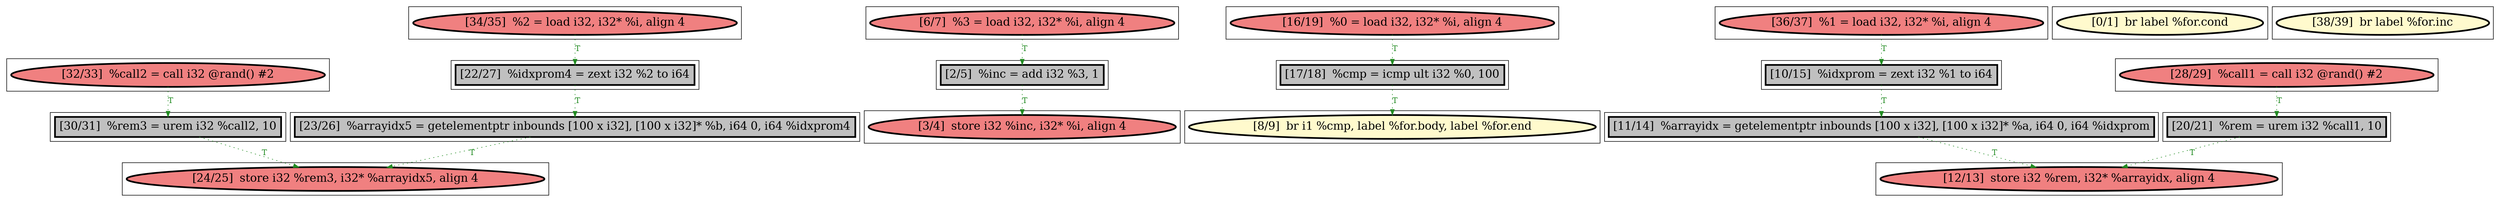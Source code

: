 
digraph G {



node368->node370 [style=dotted,color=forestgreen,label="T",fontcolor=forestgreen ]
node356->node359 [style=dotted,color=forestgreen,label="T",fontcolor=forestgreen ]
node371->node361 [style=dotted,color=forestgreen,label="T",fontcolor=forestgreen ]
node357->node356 [style=dotted,color=forestgreen,label="T",fontcolor=forestgreen ]
node365->node372 [style=dotted,color=forestgreen,label="T",fontcolor=forestgreen ]
node369->node362 [style=dotted,color=forestgreen,label="T",fontcolor=forestgreen ]
node366->node360 [style=dotted,color=forestgreen,label="T",fontcolor=forestgreen ]
node363->node368 [style=dotted,color=forestgreen,label="T",fontcolor=forestgreen ]
node370->node367 [style=dotted,color=forestgreen,label="T",fontcolor=forestgreen ]
node360->node367 [style=dotted,color=forestgreen,label="T",fontcolor=forestgreen ]
node374->node362 [style=dotted,color=forestgreen,label="T",fontcolor=forestgreen ]
node372->node374 [style=dotted,color=forestgreen,label="T",fontcolor=forestgreen ]
node358->node369 [style=dotted,color=forestgreen,label="T",fontcolor=forestgreen ]
node361->node373 [style=dotted,color=forestgreen,label="T",fontcolor=forestgreen ]


subgraph cluster18 {


node373 [penwidth=3.0,fontsize=20,fillcolor=lemonchiffon,label="[8/9]  br i1 %cmp, label %for.body, label %for.end",shape=ellipse,style=filled ]



}

subgraph cluster16 {


node371 [penwidth=3.0,fontsize=20,fillcolor=lightcoral,label="[16/19]  %0 = load i32, i32* %i, align 4",shape=ellipse,style=filled ]



}

subgraph cluster17 {


node372 [penwidth=3.0,fontsize=20,fillcolor=grey,label="[10/15]  %idxprom = zext i32 %1 to i64",shape=rectangle,style=filled ]



}

subgraph cluster4 {


node359 [penwidth=3.0,fontsize=20,fillcolor=lightcoral,label="[3/4]  store i32 %inc, i32* %i, align 4",shape=ellipse,style=filled ]



}

subgraph cluster3 {


node358 [penwidth=3.0,fontsize=20,fillcolor=lightcoral,label="[28/29]  %call1 = call i32 @rand() #2",shape=ellipse,style=filled ]



}

subgraph cluster2 {


node357 [penwidth=3.0,fontsize=20,fillcolor=lightcoral,label="[6/7]  %3 = load i32, i32* %i, align 4",shape=ellipse,style=filled ]



}

subgraph cluster1 {


node356 [penwidth=3.0,fontsize=20,fillcolor=grey,label="[2/5]  %inc = add i32 %3, 1",shape=rectangle,style=filled ]



}

subgraph cluster12 {


node367 [penwidth=3.0,fontsize=20,fillcolor=lightcoral,label="[24/25]  store i32 %rem3, i32* %arrayidx5, align 4",shape=ellipse,style=filled ]



}

subgraph cluster5 {


node360 [penwidth=3.0,fontsize=20,fillcolor=grey,label="[30/31]  %rem3 = urem i32 %call2, 10",shape=rectangle,style=filled ]



}

subgraph cluster0 {


node355 [penwidth=3.0,fontsize=20,fillcolor=lemonchiffon,label="[0/1]  br label %for.cond",shape=ellipse,style=filled ]



}

subgraph cluster6 {


node361 [penwidth=3.0,fontsize=20,fillcolor=grey,label="[17/18]  %cmp = icmp ult i32 %0, 100",shape=rectangle,style=filled ]



}

subgraph cluster14 {


node369 [penwidth=3.0,fontsize=20,fillcolor=grey,label="[20/21]  %rem = urem i32 %call1, 10",shape=rectangle,style=filled ]



}

subgraph cluster7 {


node362 [penwidth=3.0,fontsize=20,fillcolor=lightcoral,label="[12/13]  store i32 %rem, i32* %arrayidx, align 4",shape=ellipse,style=filled ]



}

subgraph cluster8 {


node363 [penwidth=3.0,fontsize=20,fillcolor=lightcoral,label="[34/35]  %2 = load i32, i32* %i, align 4",shape=ellipse,style=filled ]



}

subgraph cluster9 {


node364 [penwidth=3.0,fontsize=20,fillcolor=lemonchiffon,label="[38/39]  br label %for.inc",shape=ellipse,style=filled ]



}

subgraph cluster19 {


node374 [penwidth=3.0,fontsize=20,fillcolor=grey,label="[11/14]  %arrayidx = getelementptr inbounds [100 x i32], [100 x i32]* %a, i64 0, i64 %idxprom",shape=rectangle,style=filled ]



}

subgraph cluster10 {


node365 [penwidth=3.0,fontsize=20,fillcolor=lightcoral,label="[36/37]  %1 = load i32, i32* %i, align 4",shape=ellipse,style=filled ]



}

subgraph cluster11 {


node366 [penwidth=3.0,fontsize=20,fillcolor=lightcoral,label="[32/33]  %call2 = call i32 @rand() #2",shape=ellipse,style=filled ]



}

subgraph cluster13 {


node368 [penwidth=3.0,fontsize=20,fillcolor=grey,label="[22/27]  %idxprom4 = zext i32 %2 to i64",shape=rectangle,style=filled ]



}

subgraph cluster15 {


node370 [penwidth=3.0,fontsize=20,fillcolor=grey,label="[23/26]  %arrayidx5 = getelementptr inbounds [100 x i32], [100 x i32]* %b, i64 0, i64 %idxprom4",shape=rectangle,style=filled ]



}

}
